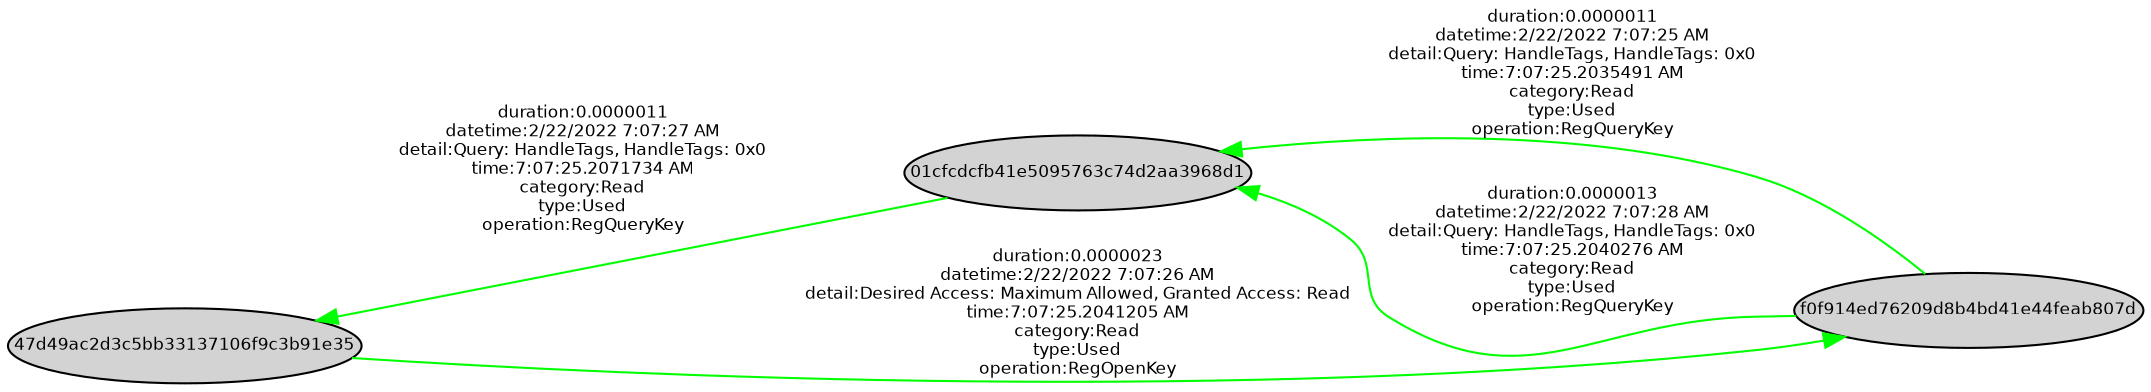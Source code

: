 digraph spade2dot {
graph [rankdir = "RL"];
node [fontname="Helvetica" fontsize="8" style="filled" margin="0.0,0.0"];
edge [fontname="Helvetica" fontsize="8"];
"f0f914ed76209d8b4bd41e44feab807d" -> "01cfcdcfb41e5095763c74d2aa3968d1" [label="duration:0.0000011\ndatetime:2/22/2022 7:07:25 AM\ndetail:Query: HandleTags, HandleTags: 0x0\ntime:7:07:25.2035491 AM\ncategory:Read\ntype:Used\noperation:RegQueryKey" color="green" style="solid"];
"47d49ac2d3c5bb33137106f9c3b91e35" -> "f0f914ed76209d8b4bd41e44feab807d" [label="duration:0.0000023\ndatetime:2/22/2022 7:07:26 AM\ndetail:Desired Access: Maximum Allowed, Granted Access: Read\ntime:7:07:25.2041205 AM\ncategory:Read\ntype:Used\noperation:RegOpenKey" color="green" style="solid"];
"01cfcdcfb41e5095763c74d2aa3968d1" -> "47d49ac2d3c5bb33137106f9c3b91e35" [label="duration:0.0000011\ndatetime:2/22/2022 7:07:27 AM\ndetail:Query: HandleTags, HandleTags: 0x0\ntime:7:07:25.2071734 AM\ncategory:Read\ntype:Used\noperation:RegQueryKey" color="green" style="solid"];
"f0f914ed76209d8b4bd41e44feab807d" -> "01cfcdcfb41e5095763c74d2aa3968d1" [label="duration:0.0000013\ndatetime:2/22/2022 7:07:28 AM\ndetail:Query: HandleTags, HandleTags: 0x0\ntime:7:07:25.2040276 AM\ncategory:Read\ntype:Used\noperation:RegQueryKey" color="green" style="solid"];
}